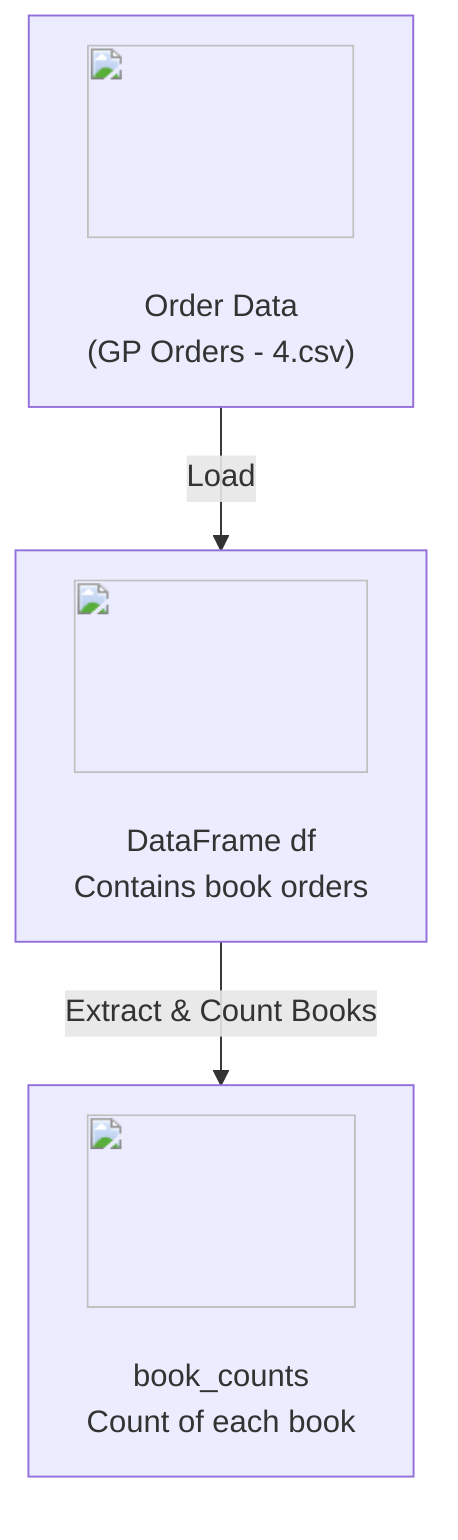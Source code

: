 flowchart TD
    DS["<img src='icons/file.svg' width=100 height=100/> <br/> Order Data\n(GP Orders - 4.csv)"] -->|Load| DF["<img src='icons/table.svg' width=100 height=100/> <br/> DataFrame df\nContains book orders"]
    DF -->|Extract & Count Books| BC["<img src='icons/column_split.svg' width=100 height=100/> <br/> book_counts\nCount of each book"]